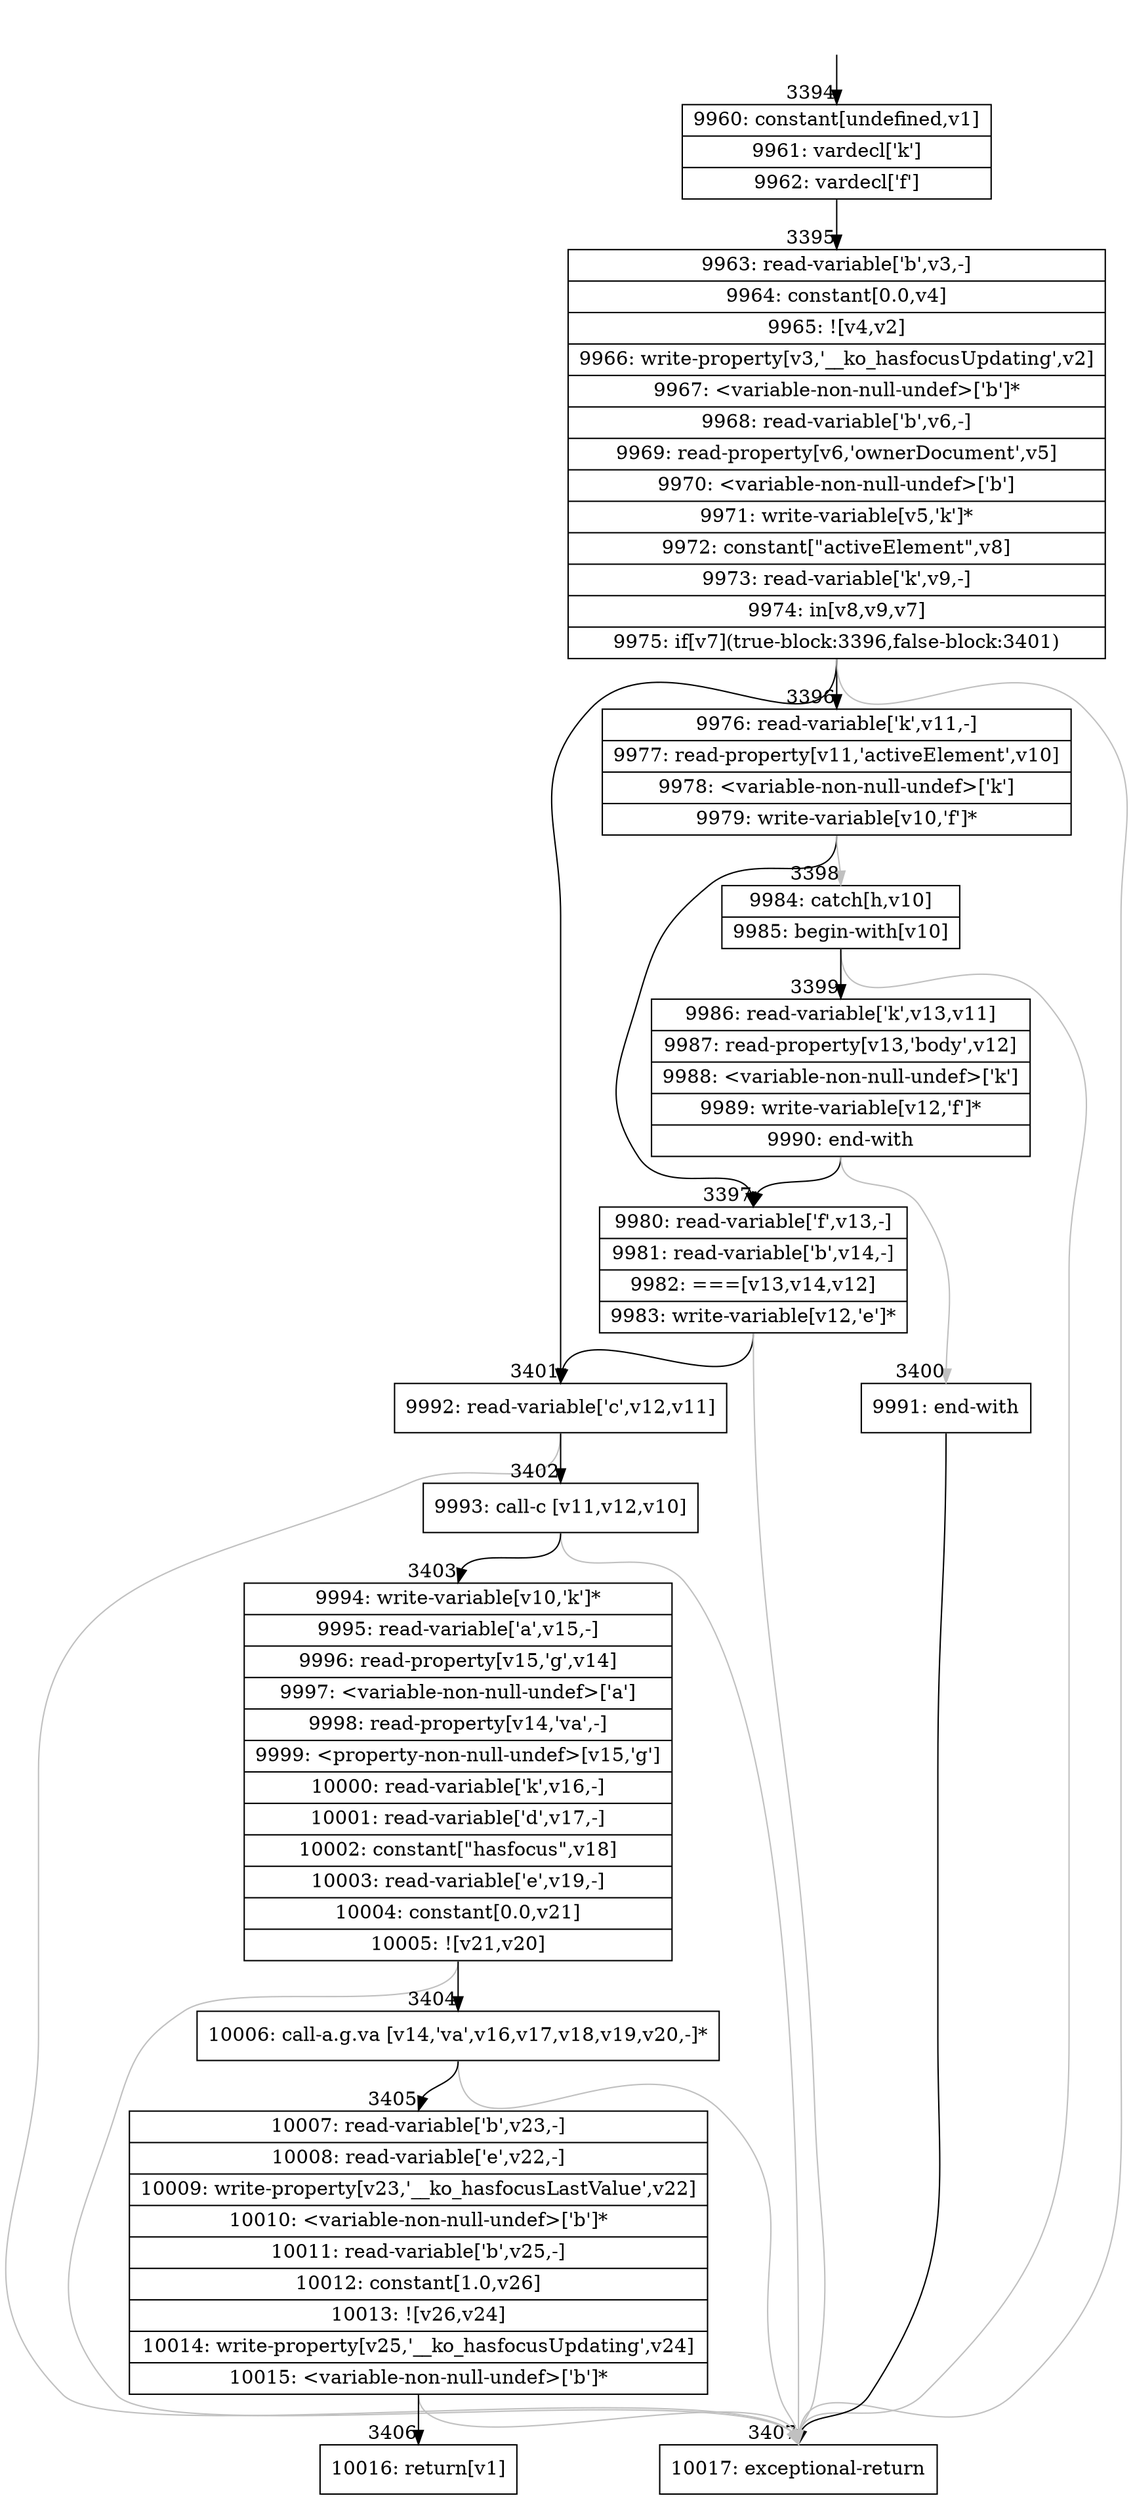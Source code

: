 digraph {
rankdir="TD"
BB_entry278[shape=none,label=""];
BB_entry278 -> BB3394 [tailport=s, headport=n, headlabel="    3394"]
BB3394 [shape=record label="{9960: constant[undefined,v1]|9961: vardecl['k']|9962: vardecl['f']}" ] 
BB3394 -> BB3395 [tailport=s, headport=n, headlabel="      3395"]
BB3395 [shape=record label="{9963: read-variable['b',v3,-]|9964: constant[0.0,v4]|9965: ![v4,v2]|9966: write-property[v3,'__ko_hasfocusUpdating',v2]|9967: \<variable-non-null-undef\>['b']*|9968: read-variable['b',v6,-]|9969: read-property[v6,'ownerDocument',v5]|9970: \<variable-non-null-undef\>['b']|9971: write-variable[v5,'k']*|9972: constant[\"activeElement\",v8]|9973: read-variable['k',v9,-]|9974: in[v8,v9,v7]|9975: if[v7](true-block:3396,false-block:3401)}" ] 
BB3395 -> BB3396 [tailport=s, headport=n, headlabel="      3396"]
BB3395 -> BB3401 [tailport=s, headport=n, headlabel="      3401"]
BB3395 -> BB3407 [tailport=s, headport=n, color=gray, headlabel="      3407"]
BB3396 [shape=record label="{9976: read-variable['k',v11,-]|9977: read-property[v11,'activeElement',v10]|9978: \<variable-non-null-undef\>['k']|9979: write-variable[v10,'f']*}" ] 
BB3396 -> BB3397 [tailport=s, headport=n, headlabel="      3397"]
BB3396 -> BB3398 [tailport=s, headport=n, color=gray, headlabel="      3398"]
BB3397 [shape=record label="{9980: read-variable['f',v13,-]|9981: read-variable['b',v14,-]|9982: ===[v13,v14,v12]|9983: write-variable[v12,'e']*}" ] 
BB3397 -> BB3401 [tailport=s, headport=n]
BB3397 -> BB3407 [tailport=s, headport=n, color=gray]
BB3398 [shape=record label="{9984: catch[h,v10]|9985: begin-with[v10]}" ] 
BB3398 -> BB3399 [tailport=s, headport=n, headlabel="      3399"]
BB3398 -> BB3407 [tailport=s, headport=n, color=gray]
BB3399 [shape=record label="{9986: read-variable['k',v13,v11]|9987: read-property[v13,'body',v12]|9988: \<variable-non-null-undef\>['k']|9989: write-variable[v12,'f']*|9990: end-with}" ] 
BB3399 -> BB3397 [tailport=s, headport=n]
BB3399 -> BB3400 [tailport=s, headport=n, color=gray, headlabel="      3400"]
BB3400 [shape=record label="{9991: end-with}" ] 
BB3400 -> BB3407 [tailport=s, headport=n]
BB3401 [shape=record label="{9992: read-variable['c',v12,v11]}" ] 
BB3401 -> BB3402 [tailport=s, headport=n, headlabel="      3402"]
BB3401 -> BB3407 [tailport=s, headport=n, color=gray]
BB3402 [shape=record label="{9993: call-c [v11,v12,v10]}" ] 
BB3402 -> BB3403 [tailport=s, headport=n, headlabel="      3403"]
BB3402 -> BB3407 [tailport=s, headport=n, color=gray]
BB3403 [shape=record label="{9994: write-variable[v10,'k']*|9995: read-variable['a',v15,-]|9996: read-property[v15,'g',v14]|9997: \<variable-non-null-undef\>['a']|9998: read-property[v14,'va',-]|9999: \<property-non-null-undef\>[v15,'g']|10000: read-variable['k',v16,-]|10001: read-variable['d',v17,-]|10002: constant[\"hasfocus\",v18]|10003: read-variable['e',v19,-]|10004: constant[0.0,v21]|10005: ![v21,v20]}" ] 
BB3403 -> BB3404 [tailport=s, headport=n, headlabel="      3404"]
BB3403 -> BB3407 [tailport=s, headport=n, color=gray]
BB3404 [shape=record label="{10006: call-a.g.va [v14,'va',v16,v17,v18,v19,v20,-]*}" ] 
BB3404 -> BB3405 [tailport=s, headport=n, headlabel="      3405"]
BB3404 -> BB3407 [tailport=s, headport=n, color=gray]
BB3405 [shape=record label="{10007: read-variable['b',v23,-]|10008: read-variable['e',v22,-]|10009: write-property[v23,'__ko_hasfocusLastValue',v22]|10010: \<variable-non-null-undef\>['b']*|10011: read-variable['b',v25,-]|10012: constant[1.0,v26]|10013: ![v26,v24]|10014: write-property[v25,'__ko_hasfocusUpdating',v24]|10015: \<variable-non-null-undef\>['b']*}" ] 
BB3405 -> BB3406 [tailport=s, headport=n, headlabel="      3406"]
BB3405 -> BB3407 [tailport=s, headport=n, color=gray]
BB3406 [shape=record label="{10016: return[v1]}" ] 
BB3407 [shape=record label="{10017: exceptional-return}" ] 
}
